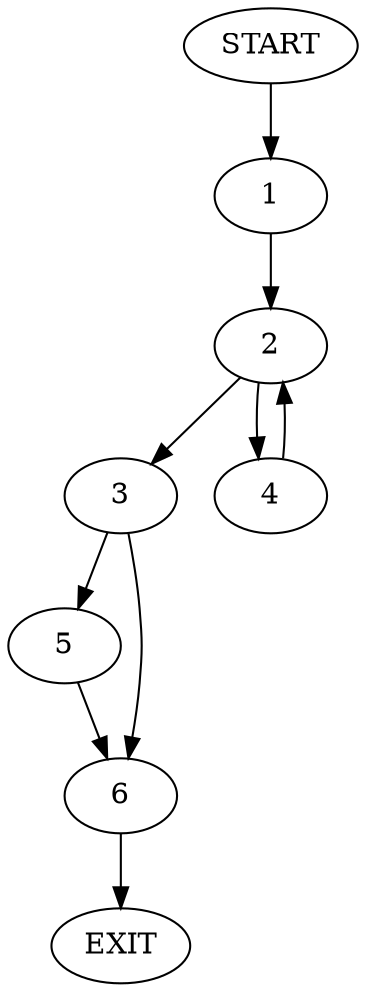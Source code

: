 digraph {
0 [label="START"]
7 [label="EXIT"]
0 -> 1
1 -> 2
2 -> 3
2 -> 4
4 -> 2
3 -> 5
3 -> 6
5 -> 6
6 -> 7
}
